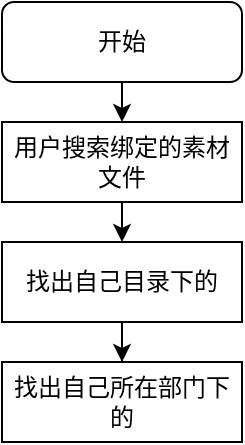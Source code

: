 <mxfile version="13.10.4" type="github">
  <diagram id="u5cHFb1DZO7JbzgEbqgI" name="第 1 页">
    <mxGraphModel dx="1344" dy="802" grid="1" gridSize="10" guides="1" tooltips="1" connect="1" arrows="1" fold="1" page="1" pageScale="1" pageWidth="827" pageHeight="1169" math="0" shadow="0">
      <root>
        <mxCell id="0" />
        <mxCell id="1" parent="0" />
        <mxCell id="2cY9mR-syrMaU__HIxV3-11" style="edgeStyle=orthogonalEdgeStyle;rounded=0;orthogonalLoop=1;jettySize=auto;html=1;exitX=0.5;exitY=1;exitDx=0;exitDy=0;entryX=0.5;entryY=0;entryDx=0;entryDy=0;" edge="1" parent="1" source="2cY9mR-syrMaU__HIxV3-2" target="2cY9mR-syrMaU__HIxV3-3">
          <mxGeometry relative="1" as="geometry" />
        </mxCell>
        <mxCell id="2cY9mR-syrMaU__HIxV3-2" value="开始" style="rounded=1;whiteSpace=wrap;html=1;" vertex="1" parent="1">
          <mxGeometry x="354" y="80" width="120" height="40" as="geometry" />
        </mxCell>
        <mxCell id="2cY9mR-syrMaU__HIxV3-12" style="edgeStyle=orthogonalEdgeStyle;rounded=0;orthogonalLoop=1;jettySize=auto;html=1;exitX=0.5;exitY=1;exitDx=0;exitDy=0;entryX=0.5;entryY=0;entryDx=0;entryDy=0;" edge="1" parent="1" source="2cY9mR-syrMaU__HIxV3-3" target="2cY9mR-syrMaU__HIxV3-7">
          <mxGeometry relative="1" as="geometry" />
        </mxCell>
        <mxCell id="2cY9mR-syrMaU__HIxV3-3" value="用户搜索绑定的素材文件" style="rounded=0;whiteSpace=wrap;html=1;" vertex="1" parent="1">
          <mxGeometry x="354" y="140" width="120" height="40" as="geometry" />
        </mxCell>
        <mxCell id="2cY9mR-syrMaU__HIxV3-13" style="edgeStyle=orthogonalEdgeStyle;rounded=0;orthogonalLoop=1;jettySize=auto;html=1;exitX=0.5;exitY=1;exitDx=0;exitDy=0;" edge="1" parent="1" source="2cY9mR-syrMaU__HIxV3-7" target="2cY9mR-syrMaU__HIxV3-10">
          <mxGeometry relative="1" as="geometry" />
        </mxCell>
        <mxCell id="2cY9mR-syrMaU__HIxV3-7" value="找出自己目录下的" style="rounded=0;whiteSpace=wrap;html=1;" vertex="1" parent="1">
          <mxGeometry x="354" y="200" width="120" height="40" as="geometry" />
        </mxCell>
        <mxCell id="2cY9mR-syrMaU__HIxV3-10" value="找出自己所在部门下的" style="rounded=0;whiteSpace=wrap;html=1;" vertex="1" parent="1">
          <mxGeometry x="354" y="260" width="120" height="40" as="geometry" />
        </mxCell>
      </root>
    </mxGraphModel>
  </diagram>
</mxfile>
